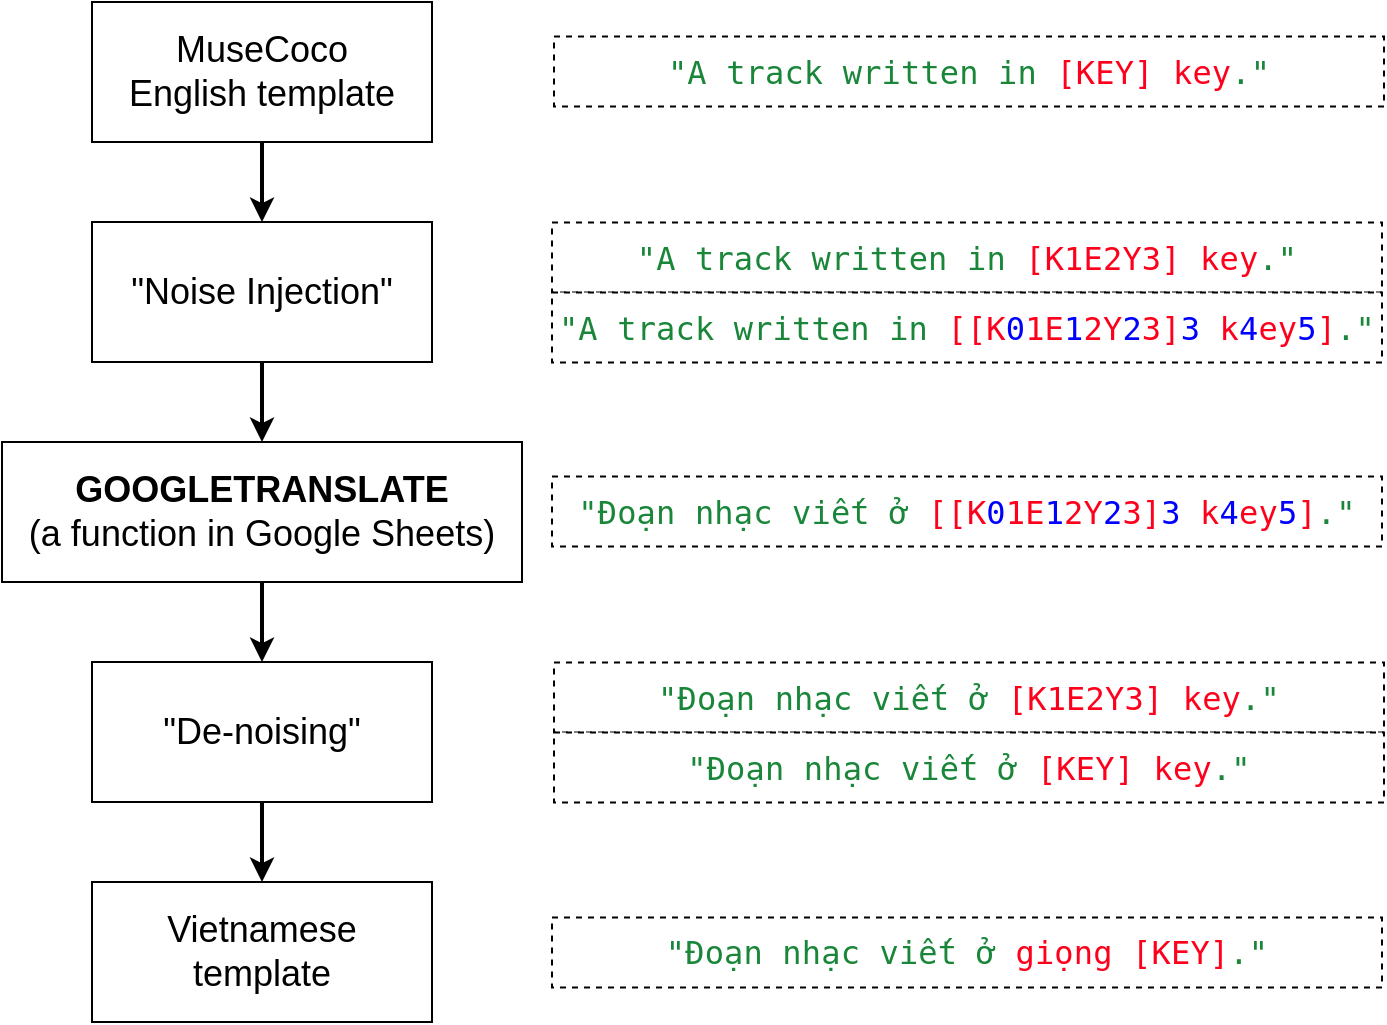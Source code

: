 <mxfile version="24.6.5" type="device">
  <diagram name="Page-1" id="uHuE6cg2GW2eRnbbnOSD">
    <mxGraphModel dx="1194" dy="747" grid="1" gridSize="10" guides="1" tooltips="1" connect="1" arrows="1" fold="1" page="1" pageScale="1" pageWidth="827" pageHeight="1169" math="0" shadow="0">
      <root>
        <mxCell id="0" />
        <mxCell id="1" parent="0" />
        <mxCell id="IFULMocBADq7xV75yjAN-5" value="" style="edgeStyle=orthogonalEdgeStyle;rounded=0;orthogonalLoop=1;jettySize=auto;html=1;strokeWidth=2;" edge="1" parent="1" source="kM4pwx-7cxXYW25hb45I-1" target="kM4pwx-7cxXYW25hb45I-4">
          <mxGeometry relative="1" as="geometry" />
        </mxCell>
        <mxCell id="kM4pwx-7cxXYW25hb45I-1" value="&lt;font style=&quot;font-size: 18px;&quot;&gt;MuseCoco&lt;/font&gt;&lt;div&gt;&lt;font style=&quot;font-size: 18px;&quot;&gt;English template&lt;/font&gt;&lt;/div&gt;" style="rounded=0;whiteSpace=wrap;html=1;" parent="1" vertex="1">
          <mxGeometry x="120" y="320" width="170" height="70" as="geometry" />
        </mxCell>
        <mxCell id="IFULMocBADq7xV75yjAN-6" value="" style="edgeStyle=orthogonalEdgeStyle;rounded=0;orthogonalLoop=1;jettySize=auto;html=1;strokeWidth=2;" edge="1" parent="1" source="kM4pwx-7cxXYW25hb45I-4" target="kM4pwx-7cxXYW25hb45I-6">
          <mxGeometry relative="1" as="geometry" />
        </mxCell>
        <mxCell id="kM4pwx-7cxXYW25hb45I-4" value="&lt;font size=&quot;4&quot;&gt;&quot;Noise Injection&quot;&lt;/font&gt;" style="rounded=0;whiteSpace=wrap;html=1;" parent="1" vertex="1">
          <mxGeometry x="120" y="430" width="170" height="70" as="geometry" />
        </mxCell>
        <mxCell id="IFULMocBADq7xV75yjAN-8" value="" style="edgeStyle=orthogonalEdgeStyle;rounded=0;orthogonalLoop=1;jettySize=auto;html=1;strokeWidth=2;" edge="1" parent="1" source="kM4pwx-7cxXYW25hb45I-6" target="kM4pwx-7cxXYW25hb45I-7">
          <mxGeometry relative="1" as="geometry" />
        </mxCell>
        <mxCell id="kM4pwx-7cxXYW25hb45I-6" value="&lt;div&gt;&lt;font size=&quot;4&quot;&gt;&lt;b&gt;GOOGLETRANSLATE&lt;/b&gt;&lt;/font&gt;&lt;/div&gt;&lt;div&gt;&lt;font size=&quot;4&quot;&gt;(a function&amp;nbsp;&lt;/font&gt;&lt;font size=&quot;4&quot;&gt;in&amp;nbsp;&lt;/font&gt;&lt;span style=&quot;font-size: large;&quot;&gt;Google Sheets)&lt;/span&gt;&lt;/div&gt;" style="rounded=0;whiteSpace=wrap;html=1;" parent="1" vertex="1">
          <mxGeometry x="75" y="540" width="260" height="70" as="geometry" />
        </mxCell>
        <mxCell id="IFULMocBADq7xV75yjAN-9" value="" style="edgeStyle=orthogonalEdgeStyle;rounded=0;orthogonalLoop=1;jettySize=auto;html=1;strokeWidth=2;" edge="1" parent="1" source="kM4pwx-7cxXYW25hb45I-7" target="kM4pwx-7cxXYW25hb45I-8">
          <mxGeometry relative="1" as="geometry" />
        </mxCell>
        <mxCell id="kM4pwx-7cxXYW25hb45I-7" value="&lt;font size=&quot;4&quot;&gt;&quot;De-noising&quot;&lt;/font&gt;" style="rounded=0;whiteSpace=wrap;html=1;" parent="1" vertex="1">
          <mxGeometry x="120" y="650" width="170" height="70" as="geometry" />
        </mxCell>
        <mxCell id="kM4pwx-7cxXYW25hb45I-8" value="&lt;div&gt;&lt;font style=&quot;font-size: 18px;&quot;&gt;Vietnamese&lt;/font&gt;&lt;/div&gt;&lt;div&gt;&lt;font style=&quot;font-size: 18px;&quot;&gt;template&lt;/font&gt;&lt;/div&gt;" style="rounded=0;whiteSpace=wrap;html=1;" parent="1" vertex="1">
          <mxGeometry x="120" y="760" width="170" height="70" as="geometry" />
        </mxCell>
        <mxCell id="IFULMocBADq7xV75yjAN-1" value="&lt;span style=&quot;color: rgb(25, 134, 57); font-family: monospace, monospace; caret-color: rgb(31, 31, 31); font-size: 16px; letter-spacing: 0.08px;&quot;&gt;&quot;A track written in &lt;/span&gt;&lt;span style=&quot;font-family: monospace, monospace; caret-color: rgb(31, 31, 31); font-size: 16px; letter-spacing: 0.08px;&quot;&gt;&lt;font color=&quot;#ff001c&quot;&gt;[KEY] key&lt;/font&gt;&lt;/span&gt;&lt;span style=&quot;color: rgb(25, 134, 57); font-family: monospace, monospace; caret-color: rgb(31, 31, 31); font-size: 16px; letter-spacing: 0.08px;&quot;&gt;.&quot;&lt;/span&gt;" style="rounded=0;whiteSpace=wrap;html=1;align=center;verticalAlign=middle;dashed=1;strokeWidth=1;" vertex="1" parent="1">
          <mxGeometry x="351" y="337.25" width="415" height="35" as="geometry" />
        </mxCell>
        <mxCell id="IFULMocBADq7xV75yjAN-2" value="&lt;span style=&quot;color: rgb(25, 134, 57); font-family: monospace, monospace; caret-color: rgb(31, 31, 31); font-size: 16px; letter-spacing: 0.08px;&quot;&gt;&quot;A track written in&amp;nbsp;&lt;/span&gt;&lt;span style=&quot;font-family: monospace, monospace; caret-color: rgb(31, 31, 31); font-size: 16px; letter-spacing: 0.08px;&quot;&gt;&lt;font color=&quot;#ff001c&quot;&gt;[K1E2Y3] key&lt;/font&gt;&lt;/span&gt;&lt;span style=&quot;color: rgb(25, 134, 57); font-family: monospace, monospace; caret-color: rgb(31, 31, 31); font-size: 16px; letter-spacing: 0.08px;&quot;&gt;.&quot;&lt;/span&gt;" style="rounded=0;whiteSpace=wrap;html=1;align=center;verticalAlign=middle;dashed=1;strokeWidth=1;" vertex="1" parent="1">
          <mxGeometry x="350" y="430.25" width="415" height="35" as="geometry" />
        </mxCell>
        <mxCell id="IFULMocBADq7xV75yjAN-3" value="&lt;span style=&quot;color: rgb(25, 134, 57); font-family: monospace, monospace; caret-color: rgb(31, 31, 31); font-size: 16px; letter-spacing: 0.08px;&quot;&gt;&quot;Đoạn nhạc viết ở&amp;nbsp;&lt;/span&gt;&lt;span style=&quot;font-family: monospace, monospace; caret-color: rgb(31, 31, 31); font-size: 16px; letter-spacing: 0.08px;&quot;&gt;&lt;font color=&quot;#ff001c&quot;&gt;[K&lt;/font&gt;&lt;font color=&quot;#ff001c&quot;&gt;1E&lt;/font&gt;&lt;font color=&quot;#ff001c&quot;&gt;2Y&lt;/font&gt;&lt;font color=&quot;#ff001c&quot;&gt;3]&lt;/font&gt;&lt;font color=&quot;#ff001c&quot;&gt;&amp;nbsp;k&lt;/font&gt;&lt;font color=&quot;#ff001c&quot;&gt;ey&lt;/font&gt;&lt;/span&gt;&lt;span style=&quot;color: rgb(25, 134, 57); font-family: monospace, monospace; caret-color: rgb(31, 31, 31); font-size: 16px; letter-spacing: 0.08px;&quot;&gt;.&quot;&lt;/span&gt;" style="rounded=0;whiteSpace=wrap;html=1;align=center;verticalAlign=middle;dashed=1;strokeWidth=1;" vertex="1" parent="1">
          <mxGeometry x="351" y="650.25" width="415" height="35" as="geometry" />
        </mxCell>
        <mxCell id="IFULMocBADq7xV75yjAN-4" value="&lt;span style=&quot;color: rgb(25, 134, 57); font-family: monospace, monospace; caret-color: rgb(31, 31, 31); font-size: 16px; letter-spacing: 0.08px;&quot;&gt;&quot;Đoạn nhạc viết ở &lt;/span&gt;&lt;font style=&quot;caret-color: rgb(31, 31, 31); font-family: monospace, monospace; font-size: 16px; letter-spacing: 0.08px;&quot; color=&quot;#ff001c&quot;&gt;giọng&lt;/font&gt;&lt;font style=&quot;caret-color: rgb(31, 31, 31); font-family: monospace, monospace; font-size: 16px; letter-spacing: 0.08px;&quot; color=&quot;#ff001c&quot;&gt;&amp;nbsp;&lt;/font&gt;&lt;span style=&quot;font-family: monospace, monospace; caret-color: rgb(31, 31, 31); font-size: 16px; letter-spacing: 0.08px;&quot;&gt;&lt;font color=&quot;#ff001c&quot;&gt;[K&lt;/font&gt;&lt;font color=&quot;#ff001c&quot;&gt;E&lt;/font&gt;&lt;font color=&quot;#ff001c&quot;&gt;Y&lt;/font&gt;&lt;font color=&quot;#ff001c&quot;&gt;]&lt;/font&gt;&lt;/span&gt;&lt;span style=&quot;color: rgb(25, 134, 57); font-family: monospace, monospace; caret-color: rgb(31, 31, 31); font-size: 16px; letter-spacing: 0.08px;&quot;&gt;.&quot;&lt;/span&gt;" style="rounded=0;whiteSpace=wrap;html=1;align=center;verticalAlign=middle;dashed=1;strokeWidth=1;" vertex="1" parent="1">
          <mxGeometry x="350" y="777.75" width="415" height="35" as="geometry" />
        </mxCell>
        <mxCell id="IFULMocBADq7xV75yjAN-10" value="&lt;span style=&quot;color: rgb(25, 134, 57); font-family: monospace, monospace; caret-color: rgb(31, 31, 31); font-size: 16px; letter-spacing: 0.08px;&quot;&gt;&quot;Đoạn nhạc viết ở&amp;nbsp;&lt;/span&gt;&lt;span style=&quot;font-family: monospace, monospace; caret-color: rgb(31, 31, 31); font-size: 16px; letter-spacing: 0.08px;&quot;&gt;&lt;font color=&quot;#ff001c&quot;&gt;[[K&lt;/font&gt;&lt;font color=&quot;#0000ff&quot;&gt;0&lt;/font&gt;&lt;font color=&quot;#ff001c&quot;&gt;1E&lt;/font&gt;&lt;font color=&quot;#0000ff&quot;&gt;1&lt;/font&gt;&lt;font color=&quot;#ff001c&quot;&gt;2Y&lt;/font&gt;&lt;font color=&quot;#0000ff&quot;&gt;2&lt;/font&gt;&lt;font color=&quot;#ff001c&quot;&gt;3]&lt;/font&gt;&lt;font color=&quot;#0000ff&quot;&gt;3&lt;/font&gt;&lt;font color=&quot;#ff001c&quot;&gt;&amp;nbsp;k&lt;/font&gt;&lt;font color=&quot;#0000ff&quot;&gt;4&lt;/font&gt;&lt;font color=&quot;#ff001c&quot;&gt;ey&lt;/font&gt;&lt;font color=&quot;#0000ff&quot;&gt;5&lt;/font&gt;&lt;font color=&quot;#ff001c&quot;&gt;]&lt;/font&gt;&lt;/span&gt;&lt;span style=&quot;color: rgb(25, 134, 57); font-family: monospace, monospace; caret-color: rgb(31, 31, 31); font-size: 16px; letter-spacing: 0.08px;&quot;&gt;.&quot;&lt;/span&gt;" style="rounded=0;whiteSpace=wrap;html=1;align=center;verticalAlign=middle;dashed=1;strokeWidth=1;" vertex="1" parent="1">
          <mxGeometry x="350" y="557.25" width="415" height="35" as="geometry" />
        </mxCell>
        <mxCell id="IFULMocBADq7xV75yjAN-11" value="&lt;span style=&quot;color: rgb(25, 134, 57); font-family: monospace, monospace; caret-color: rgb(31, 31, 31); font-size: 16px; letter-spacing: 0.08px;&quot;&gt;&quot;A track written in &lt;/span&gt;&lt;span style=&quot;font-family: monospace, monospace; caret-color: rgb(31, 31, 31); font-size: 16px; letter-spacing: 0.08px;&quot;&gt;&lt;font color=&quot;#ff001c&quot;&gt;[[K&lt;/font&gt;&lt;font color=&quot;#0000ff&quot;&gt;0&lt;/font&gt;&lt;font color=&quot;#ff001c&quot;&gt;1E&lt;/font&gt;&lt;font color=&quot;#0000ff&quot;&gt;1&lt;/font&gt;&lt;font color=&quot;#ff001c&quot;&gt;2Y&lt;/font&gt;&lt;font color=&quot;#0000ff&quot;&gt;2&lt;/font&gt;&lt;font color=&quot;#ff001c&quot;&gt;3]&lt;/font&gt;&lt;font color=&quot;#0000ff&quot;&gt;3&lt;/font&gt;&lt;font color=&quot;#ff001c&quot;&gt; k&lt;/font&gt;&lt;font color=&quot;#0000ff&quot;&gt;4&lt;/font&gt;&lt;font color=&quot;#ff001c&quot;&gt;ey&lt;/font&gt;&lt;font color=&quot;#0000ff&quot;&gt;5&lt;/font&gt;&lt;font color=&quot;#ff001c&quot;&gt;]&lt;/font&gt;&lt;/span&gt;&lt;span style=&quot;color: rgb(25, 134, 57); font-family: monospace, monospace; caret-color: rgb(31, 31, 31); font-size: 16px; letter-spacing: 0.08px;&quot;&gt;.&quot;&lt;/span&gt;" style="rounded=0;whiteSpace=wrap;html=1;align=center;verticalAlign=middle;dashed=1;strokeWidth=1;" vertex="1" parent="1">
          <mxGeometry x="350" y="465.25" width="415" height="35" as="geometry" />
        </mxCell>
        <mxCell id="IFULMocBADq7xV75yjAN-12" value="&lt;span style=&quot;color: rgb(25, 134, 57); font-family: monospace, monospace; caret-color: rgb(31, 31, 31); font-size: 16px; letter-spacing: 0.08px;&quot;&gt;&quot;Đoạn nhạc viết ở&amp;nbsp;&lt;/span&gt;&lt;span style=&quot;font-family: monospace, monospace; caret-color: rgb(31, 31, 31); font-size: 16px; letter-spacing: 0.08px;&quot;&gt;&lt;font color=&quot;#ff001c&quot;&gt;[K&lt;/font&gt;&lt;font color=&quot;#ff001c&quot;&gt;E&lt;/font&gt;&lt;font color=&quot;#ff001c&quot;&gt;Y&lt;/font&gt;&lt;font color=&quot;#ff001c&quot;&gt;]&lt;/font&gt;&lt;font color=&quot;#ff001c&quot;&gt;&amp;nbsp;k&lt;/font&gt;&lt;font color=&quot;#ff001c&quot;&gt;ey&lt;/font&gt;&lt;/span&gt;&lt;span style=&quot;color: rgb(25, 134, 57); font-family: monospace, monospace; caret-color: rgb(31, 31, 31); font-size: 16px; letter-spacing: 0.08px;&quot;&gt;.&quot;&lt;/span&gt;" style="rounded=0;whiteSpace=wrap;html=1;align=center;verticalAlign=middle;dashed=1;strokeWidth=1;" vertex="1" parent="1">
          <mxGeometry x="351" y="685.25" width="415" height="35" as="geometry" />
        </mxCell>
      </root>
    </mxGraphModel>
  </diagram>
</mxfile>
